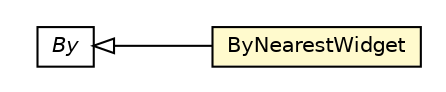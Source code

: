 #!/usr/local/bin/dot
#
# Class diagram 
# Generated by UMLGraph version R5_6-24-gf6e263 (http://www.umlgraph.org/)
#

digraph G {
	edge [fontname="Helvetica",fontsize=10,labelfontname="Helvetica",labelfontsize=10];
	node [fontname="Helvetica",fontsize=10,shape=plaintext];
	nodesep=0.25;
	ranksep=0.5;
	rankdir=LR;
	// org.senchalabs.gwt.gwtdriver.by.ByNearestWidget
	c118 [label=<<table title="org.senchalabs.gwt.gwtdriver.by.ByNearestWidget" border="0" cellborder="1" cellspacing="0" cellpadding="2" port="p" bgcolor="lemonChiffon" href="./ByNearestWidget.html">
		<tr><td><table border="0" cellspacing="0" cellpadding="1">
<tr><td align="center" balign="center"> ByNearestWidget </td></tr>
		</table></td></tr>
		</table>>, URL="./ByNearestWidget.html", fontname="Helvetica", fontcolor="black", fontsize=10.0];
	//org.senchalabs.gwt.gwtdriver.by.ByNearestWidget extends org.openqa.selenium.By
	c157:p -> c118:p [dir=back,arrowtail=empty];
	// org.openqa.selenium.By
	c157 [label=<<table title="org.openqa.selenium.By" border="0" cellborder="1" cellspacing="0" cellpadding="2" port="p" href="http://selenium.googlecode.com/svn/trunk/docs/api/java/org/openqa/selenium/By.html">
		<tr><td><table border="0" cellspacing="0" cellpadding="1">
<tr><td align="center" balign="center"><font face="Helvetica-Oblique"> By </font></td></tr>
		</table></td></tr>
		</table>>, URL="http://selenium.googlecode.com/svn/trunk/docs/api/java/org/openqa/selenium/By.html", fontname="Helvetica", fontcolor="black", fontsize=10.0];
}

